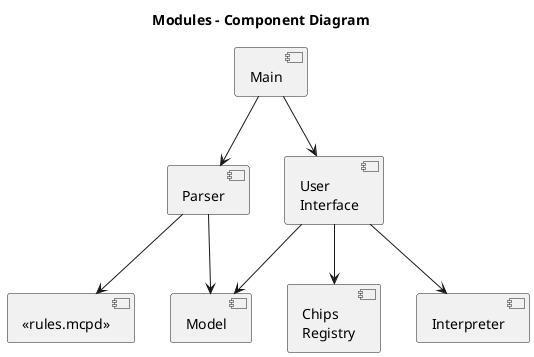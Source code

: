 @startuml

title Modules - Component Diagram

[Main] as main
[Parser] as parser
[Model] as model
[Chips\nRegistry] as registry
[<<rules.mcpd>>] as rules
[User\nInterface] as ui
[Interpreter] as interpreter

main --> ui
main --> parser
ui --> model
ui --> registry
ui --> interpreter
parser --> model
parser --> rules

@enduml
